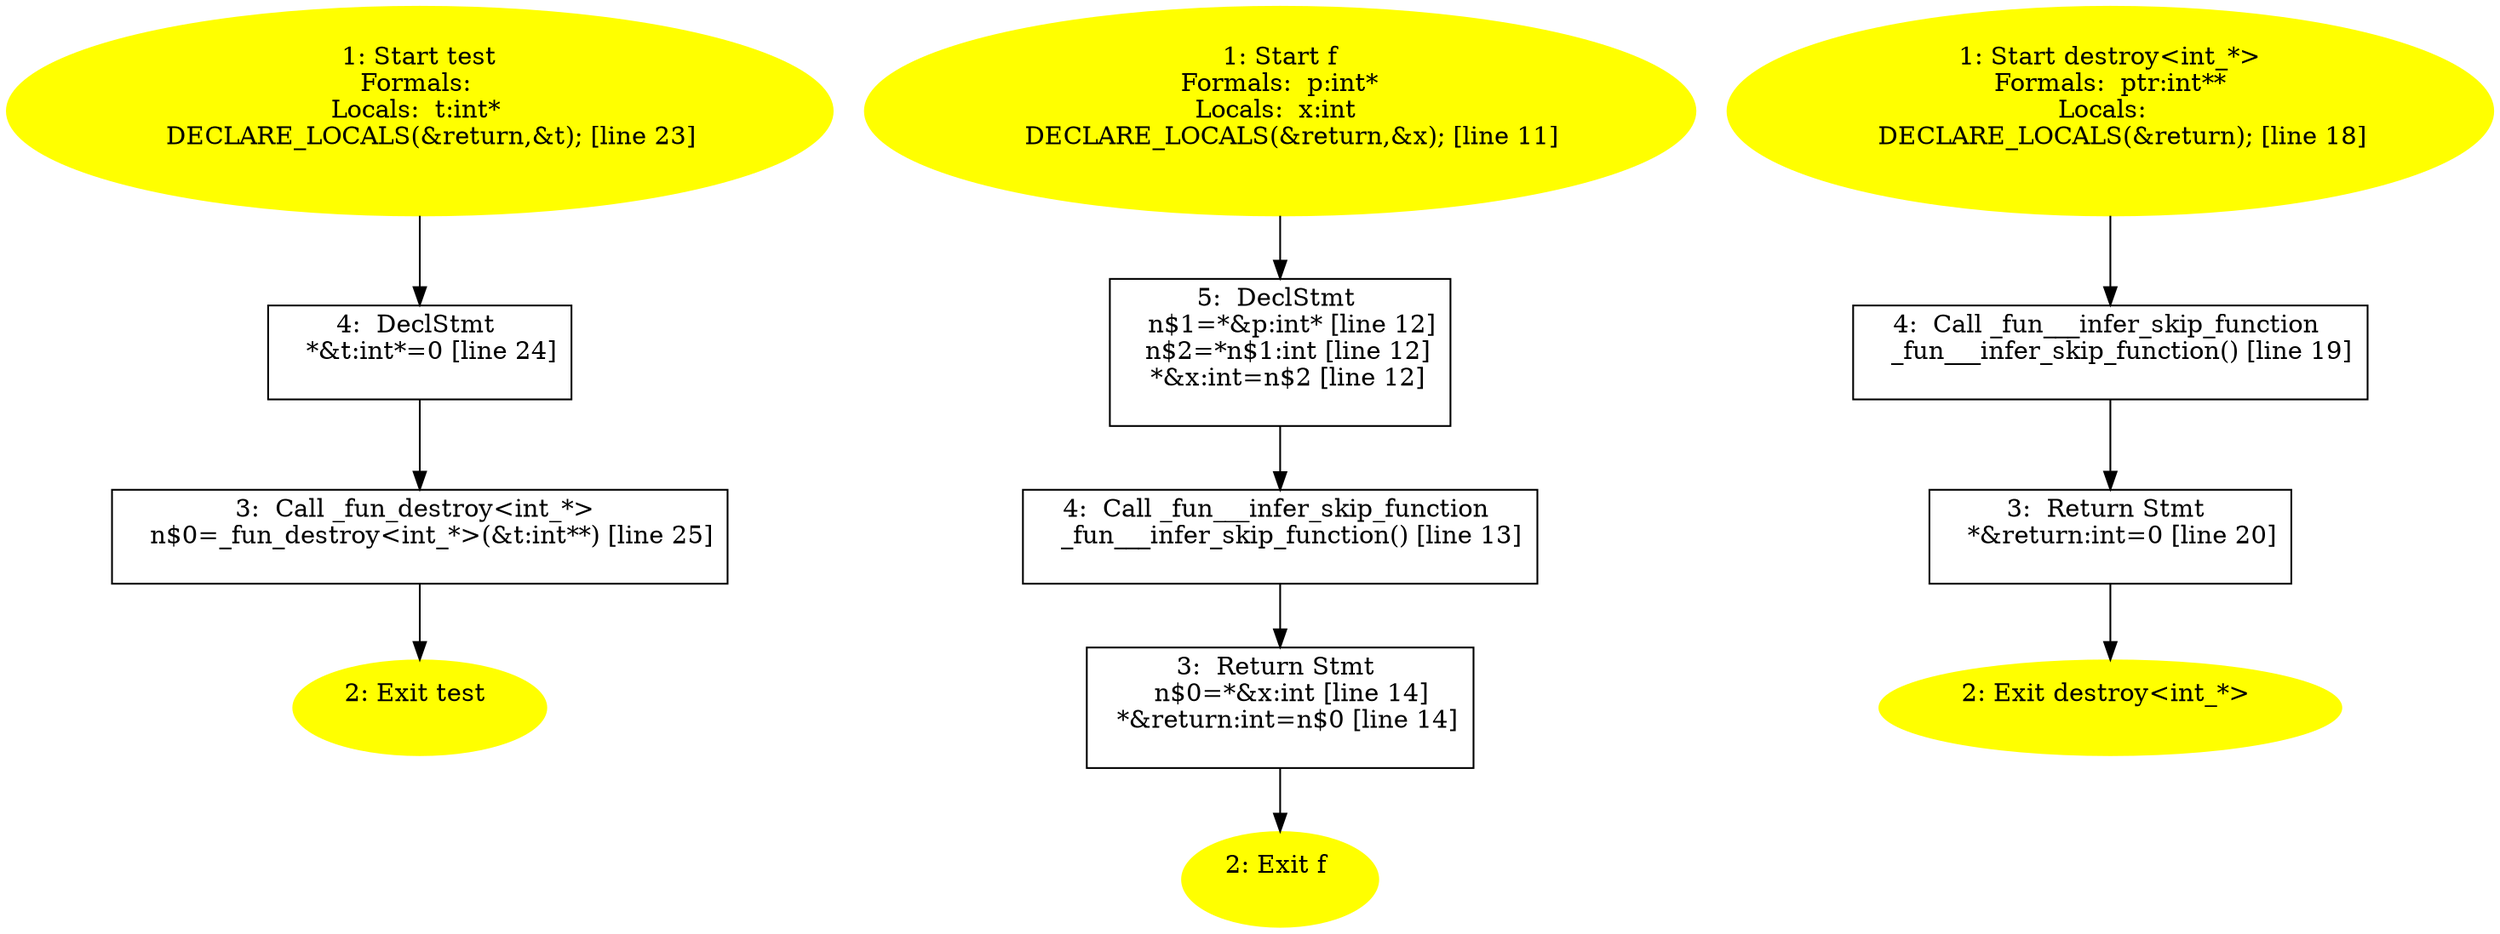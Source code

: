 /* @generated */
digraph iCFG {
"test{d41d8cd98f00b204e9800998ecf8427e_Z4testv}.8c08101fe48ee96867ff8578442d10bc_1" [label="1: Start test\nFormals: \nLocals:  t:int* \n   DECLARE_LOCALS(&return,&t); [line 23]\n " color=yellow style=filled]
	

	 "test{d41d8cd98f00b204e9800998ecf8427e_Z4testv}.8c08101fe48ee96867ff8578442d10bc_1" -> "test{d41d8cd98f00b204e9800998ecf8427e_Z4testv}.8c08101fe48ee96867ff8578442d10bc_4" ;
"test{d41d8cd98f00b204e9800998ecf8427e_Z4testv}.8c08101fe48ee96867ff8578442d10bc_2" [label="2: Exit test \n  " color=yellow style=filled]
	

"test{d41d8cd98f00b204e9800998ecf8427e_Z4testv}.8c08101fe48ee96867ff8578442d10bc_3" [label="3:  Call _fun_destroy<int_*> \n   n$0=_fun_destroy<int_*>(&t:int**) [line 25]\n " shape="box"]
	

	 "test{d41d8cd98f00b204e9800998ecf8427e_Z4testv}.8c08101fe48ee96867ff8578442d10bc_3" -> "test{d41d8cd98f00b204e9800998ecf8427e_Z4testv}.8c08101fe48ee96867ff8578442d10bc_2" ;
"test{d41d8cd98f00b204e9800998ecf8427e_Z4testv}.8c08101fe48ee96867ff8578442d10bc_4" [label="4:  DeclStmt \n   *&t:int*=0 [line 24]\n " shape="box"]
	

	 "test{d41d8cd98f00b204e9800998ecf8427e_Z4testv}.8c08101fe48ee96867ff8578442d10bc_4" -> "test{d41d8cd98f00b204e9800998ecf8427e_Z4testv}.8c08101fe48ee96867ff8578442d10bc_3" ;
"f{d41d8cd98f00b204e9800998ecf8427e_Z1fPi}.f69f8a13fd08bf7714b26bc5f26ff0ef_1" [label="1: Start f\nFormals:  p:int*\nLocals:  x:int \n   DECLARE_LOCALS(&return,&x); [line 11]\n " color=yellow style=filled]
	

	 "f{d41d8cd98f00b204e9800998ecf8427e_Z1fPi}.f69f8a13fd08bf7714b26bc5f26ff0ef_1" -> "f{d41d8cd98f00b204e9800998ecf8427e_Z1fPi}.f69f8a13fd08bf7714b26bc5f26ff0ef_5" ;
"f{d41d8cd98f00b204e9800998ecf8427e_Z1fPi}.f69f8a13fd08bf7714b26bc5f26ff0ef_2" [label="2: Exit f \n  " color=yellow style=filled]
	

"f{d41d8cd98f00b204e9800998ecf8427e_Z1fPi}.f69f8a13fd08bf7714b26bc5f26ff0ef_3" [label="3:  Return Stmt \n   n$0=*&x:int [line 14]\n  *&return:int=n$0 [line 14]\n " shape="box"]
	

	 "f{d41d8cd98f00b204e9800998ecf8427e_Z1fPi}.f69f8a13fd08bf7714b26bc5f26ff0ef_3" -> "f{d41d8cd98f00b204e9800998ecf8427e_Z1fPi}.f69f8a13fd08bf7714b26bc5f26ff0ef_2" ;
"f{d41d8cd98f00b204e9800998ecf8427e_Z1fPi}.f69f8a13fd08bf7714b26bc5f26ff0ef_4" [label="4:  Call _fun___infer_skip_function \n   _fun___infer_skip_function() [line 13]\n " shape="box"]
	

	 "f{d41d8cd98f00b204e9800998ecf8427e_Z1fPi}.f69f8a13fd08bf7714b26bc5f26ff0ef_4" -> "f{d41d8cd98f00b204e9800998ecf8427e_Z1fPi}.f69f8a13fd08bf7714b26bc5f26ff0ef_3" ;
"f{d41d8cd98f00b204e9800998ecf8427e_Z1fPi}.f69f8a13fd08bf7714b26bc5f26ff0ef_5" [label="5:  DeclStmt \n   n$1=*&p:int* [line 12]\n  n$2=*n$1:int [line 12]\n  *&x:int=n$2 [line 12]\n " shape="box"]
	

	 "f{d41d8cd98f00b204e9800998ecf8427e_Z1fPi}.f69f8a13fd08bf7714b26bc5f26ff0ef_5" -> "f{d41d8cd98f00b204e9800998ecf8427e_Z1fPi}.f69f8a13fd08bf7714b26bc5f26ff0ef_4" ;
"destroy<int_*>{d41d8cd98f00b204e9800998ecf8427e_Z7destroyIPiEiPT_}.63e86b2ebf524c51a279e5a3f725d0f5_1" [label="1: Start destroy<int_*>\nFormals:  ptr:int**\nLocals:  \n   DECLARE_LOCALS(&return); [line 18]\n " color=yellow style=filled]
	

	 "destroy<int_*>{d41d8cd98f00b204e9800998ecf8427e_Z7destroyIPiEiPT_}.63e86b2ebf524c51a279e5a3f725d0f5_1" -> "destroy<int_*>{d41d8cd98f00b204e9800998ecf8427e_Z7destroyIPiEiPT_}.63e86b2ebf524c51a279e5a3f725d0f5_4" ;
"destroy<int_*>{d41d8cd98f00b204e9800998ecf8427e_Z7destroyIPiEiPT_}.63e86b2ebf524c51a279e5a3f725d0f5_2" [label="2: Exit destroy<int_*> \n  " color=yellow style=filled]
	

"destroy<int_*>{d41d8cd98f00b204e9800998ecf8427e_Z7destroyIPiEiPT_}.63e86b2ebf524c51a279e5a3f725d0f5_3" [label="3:  Return Stmt \n   *&return:int=0 [line 20]\n " shape="box"]
	

	 "destroy<int_*>{d41d8cd98f00b204e9800998ecf8427e_Z7destroyIPiEiPT_}.63e86b2ebf524c51a279e5a3f725d0f5_3" -> "destroy<int_*>{d41d8cd98f00b204e9800998ecf8427e_Z7destroyIPiEiPT_}.63e86b2ebf524c51a279e5a3f725d0f5_2" ;
"destroy<int_*>{d41d8cd98f00b204e9800998ecf8427e_Z7destroyIPiEiPT_}.63e86b2ebf524c51a279e5a3f725d0f5_4" [label="4:  Call _fun___infer_skip_function \n   _fun___infer_skip_function() [line 19]\n " shape="box"]
	

	 "destroy<int_*>{d41d8cd98f00b204e9800998ecf8427e_Z7destroyIPiEiPT_}.63e86b2ebf524c51a279e5a3f725d0f5_4" -> "destroy<int_*>{d41d8cd98f00b204e9800998ecf8427e_Z7destroyIPiEiPT_}.63e86b2ebf524c51a279e5a3f725d0f5_3" ;
}
